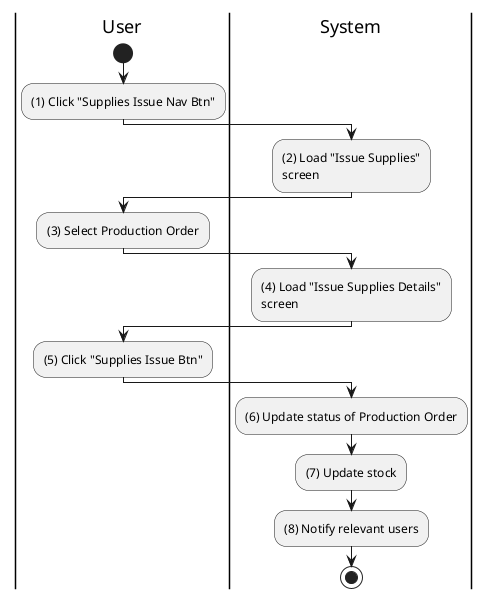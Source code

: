 @startuml inventory-supply-issue
|u|User
|s|System

|u|
start
:(1) Click "Supplies Issue Nav Btn";

|s|
:(2) Load "Issue Supplies"\nscreen;

|u|
:(3) Select Production Order;

|s|
:(4) Load "Issue Supplies Details"\nscreen;

|u|
:(5) Click "Supplies Issue Btn";

|s|
:(6) Update status of Production Order;
:(7) Update stock;
:(8) Notify relevant users;
stop
@enduml
